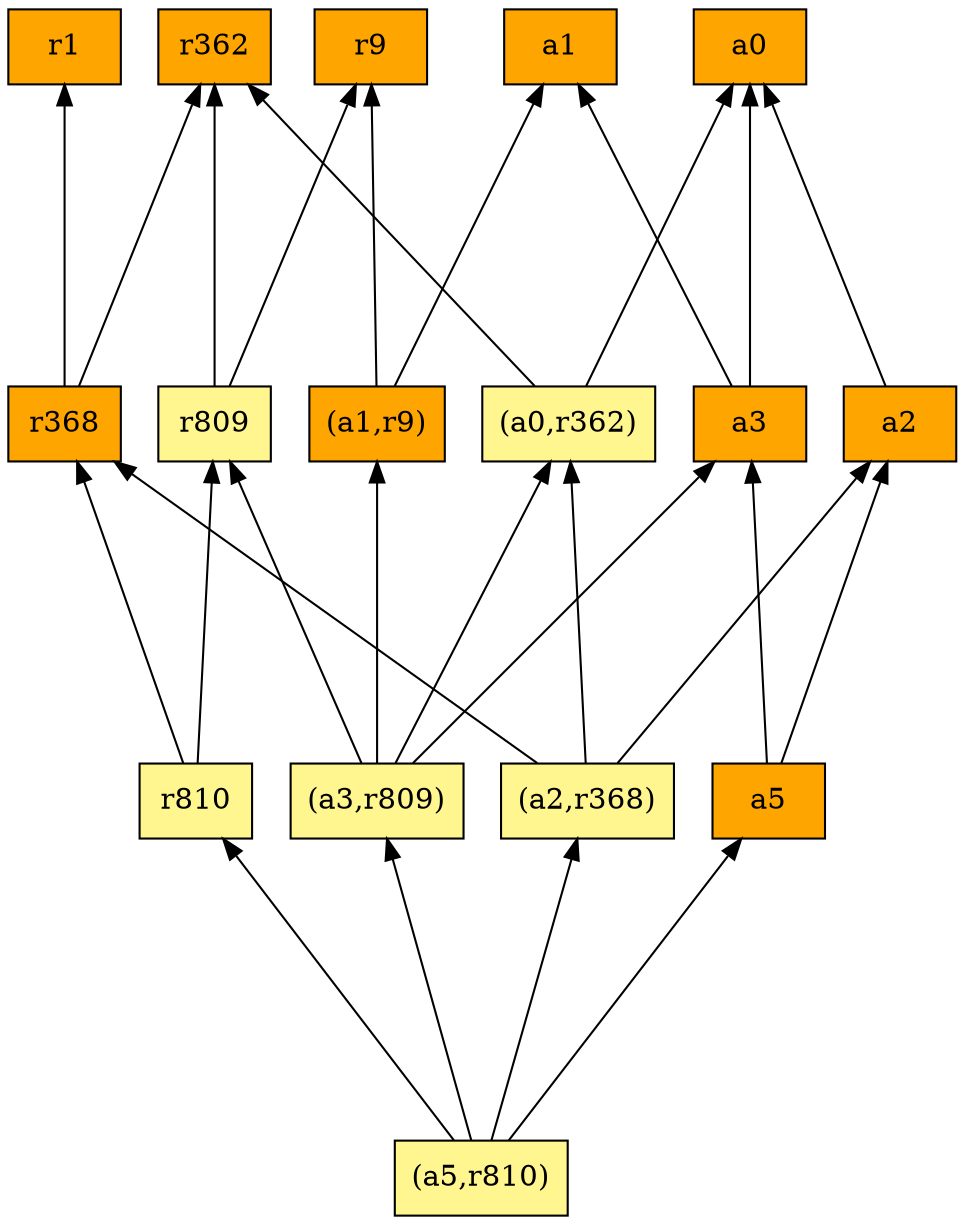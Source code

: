 digraph G {
rankdir=BT;ranksep="2.0";
"(a1,r9)" [shape=record,fillcolor=orange,style=filled,label="{(a1,r9)}"];
"(a2,r368)" [shape=record,fillcolor=khaki1,style=filled,label="{(a2,r368)}"];
"a3" [shape=record,fillcolor=orange,style=filled,label="{a3}"];
"(a5,r810)" [shape=record,fillcolor=khaki1,style=filled,label="{(a5,r810)}"];
"r368" [shape=record,fillcolor=orange,style=filled,label="{r368}"];
"r9" [shape=record,fillcolor=orange,style=filled,label="{r9}"];
"a2" [shape=record,fillcolor=orange,style=filled,label="{a2}"];
"r809" [shape=record,fillcolor=khaki1,style=filled,label="{r809}"];
"a1" [shape=record,fillcolor=orange,style=filled,label="{a1}"];
"r362" [shape=record,fillcolor=orange,style=filled,label="{r362}"];
"(a0,r362)" [shape=record,fillcolor=khaki1,style=filled,label="{(a0,r362)}"];
"(a3,r809)" [shape=record,fillcolor=khaki1,style=filled,label="{(a3,r809)}"];
"a5" [shape=record,fillcolor=orange,style=filled,label="{a5}"];
"r1" [shape=record,fillcolor=orange,style=filled,label="{r1}"];
"a0" [shape=record,fillcolor=orange,style=filled,label="{a0}"];
"r810" [shape=record,fillcolor=khaki1,style=filled,label="{r810}"];
"(a1,r9)" -> "r9"
"(a1,r9)" -> "a1"
"(a2,r368)" -> "r368"
"(a2,r368)" -> "a2"
"(a2,r368)" -> "(a0,r362)"
"a3" -> "a1"
"a3" -> "a0"
"(a5,r810)" -> "(a3,r809)"
"(a5,r810)" -> "(a2,r368)"
"(a5,r810)" -> "a5"
"(a5,r810)" -> "r810"
"r368" -> "r362"
"r368" -> "r1"
"a2" -> "a0"
"r809" -> "r9"
"r809" -> "r362"
"(a0,r362)" -> "a0"
"(a0,r362)" -> "r362"
"(a3,r809)" -> "(a1,r9)"
"(a3,r809)" -> "a3"
"(a3,r809)" -> "(a0,r362)"
"(a3,r809)" -> "r809"
"a5" -> "a3"
"a5" -> "a2"
"r810" -> "r368"
"r810" -> "r809"
}